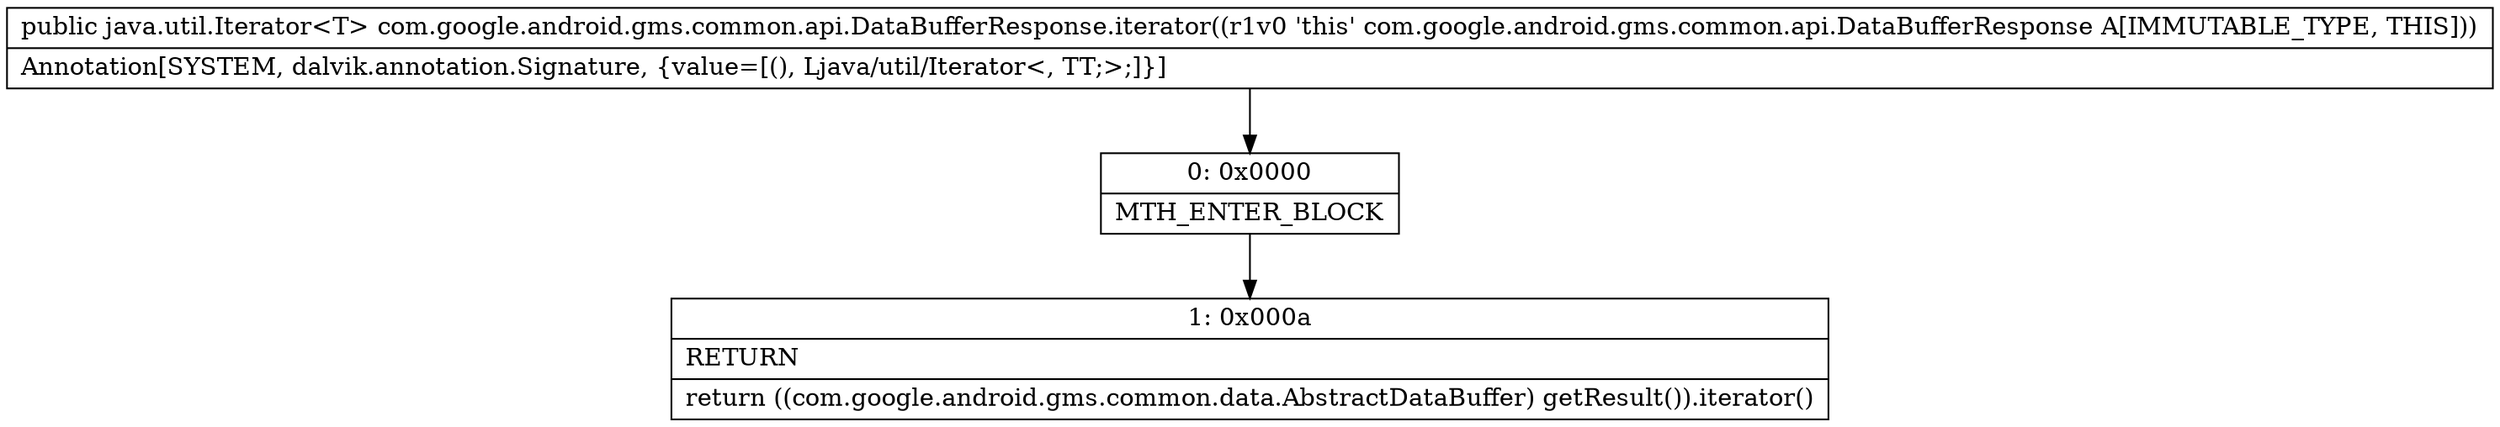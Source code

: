 digraph "CFG forcom.google.android.gms.common.api.DataBufferResponse.iterator()Ljava\/util\/Iterator;" {
Node_0 [shape=record,label="{0\:\ 0x0000|MTH_ENTER_BLOCK\l}"];
Node_1 [shape=record,label="{1\:\ 0x000a|RETURN\l|return ((com.google.android.gms.common.data.AbstractDataBuffer) getResult()).iterator()\l}"];
MethodNode[shape=record,label="{public java.util.Iterator\<T\> com.google.android.gms.common.api.DataBufferResponse.iterator((r1v0 'this' com.google.android.gms.common.api.DataBufferResponse A[IMMUTABLE_TYPE, THIS]))  | Annotation[SYSTEM, dalvik.annotation.Signature, \{value=[(), Ljava\/util\/Iterator\<, TT;\>;]\}]\l}"];
MethodNode -> Node_0;
Node_0 -> Node_1;
}

